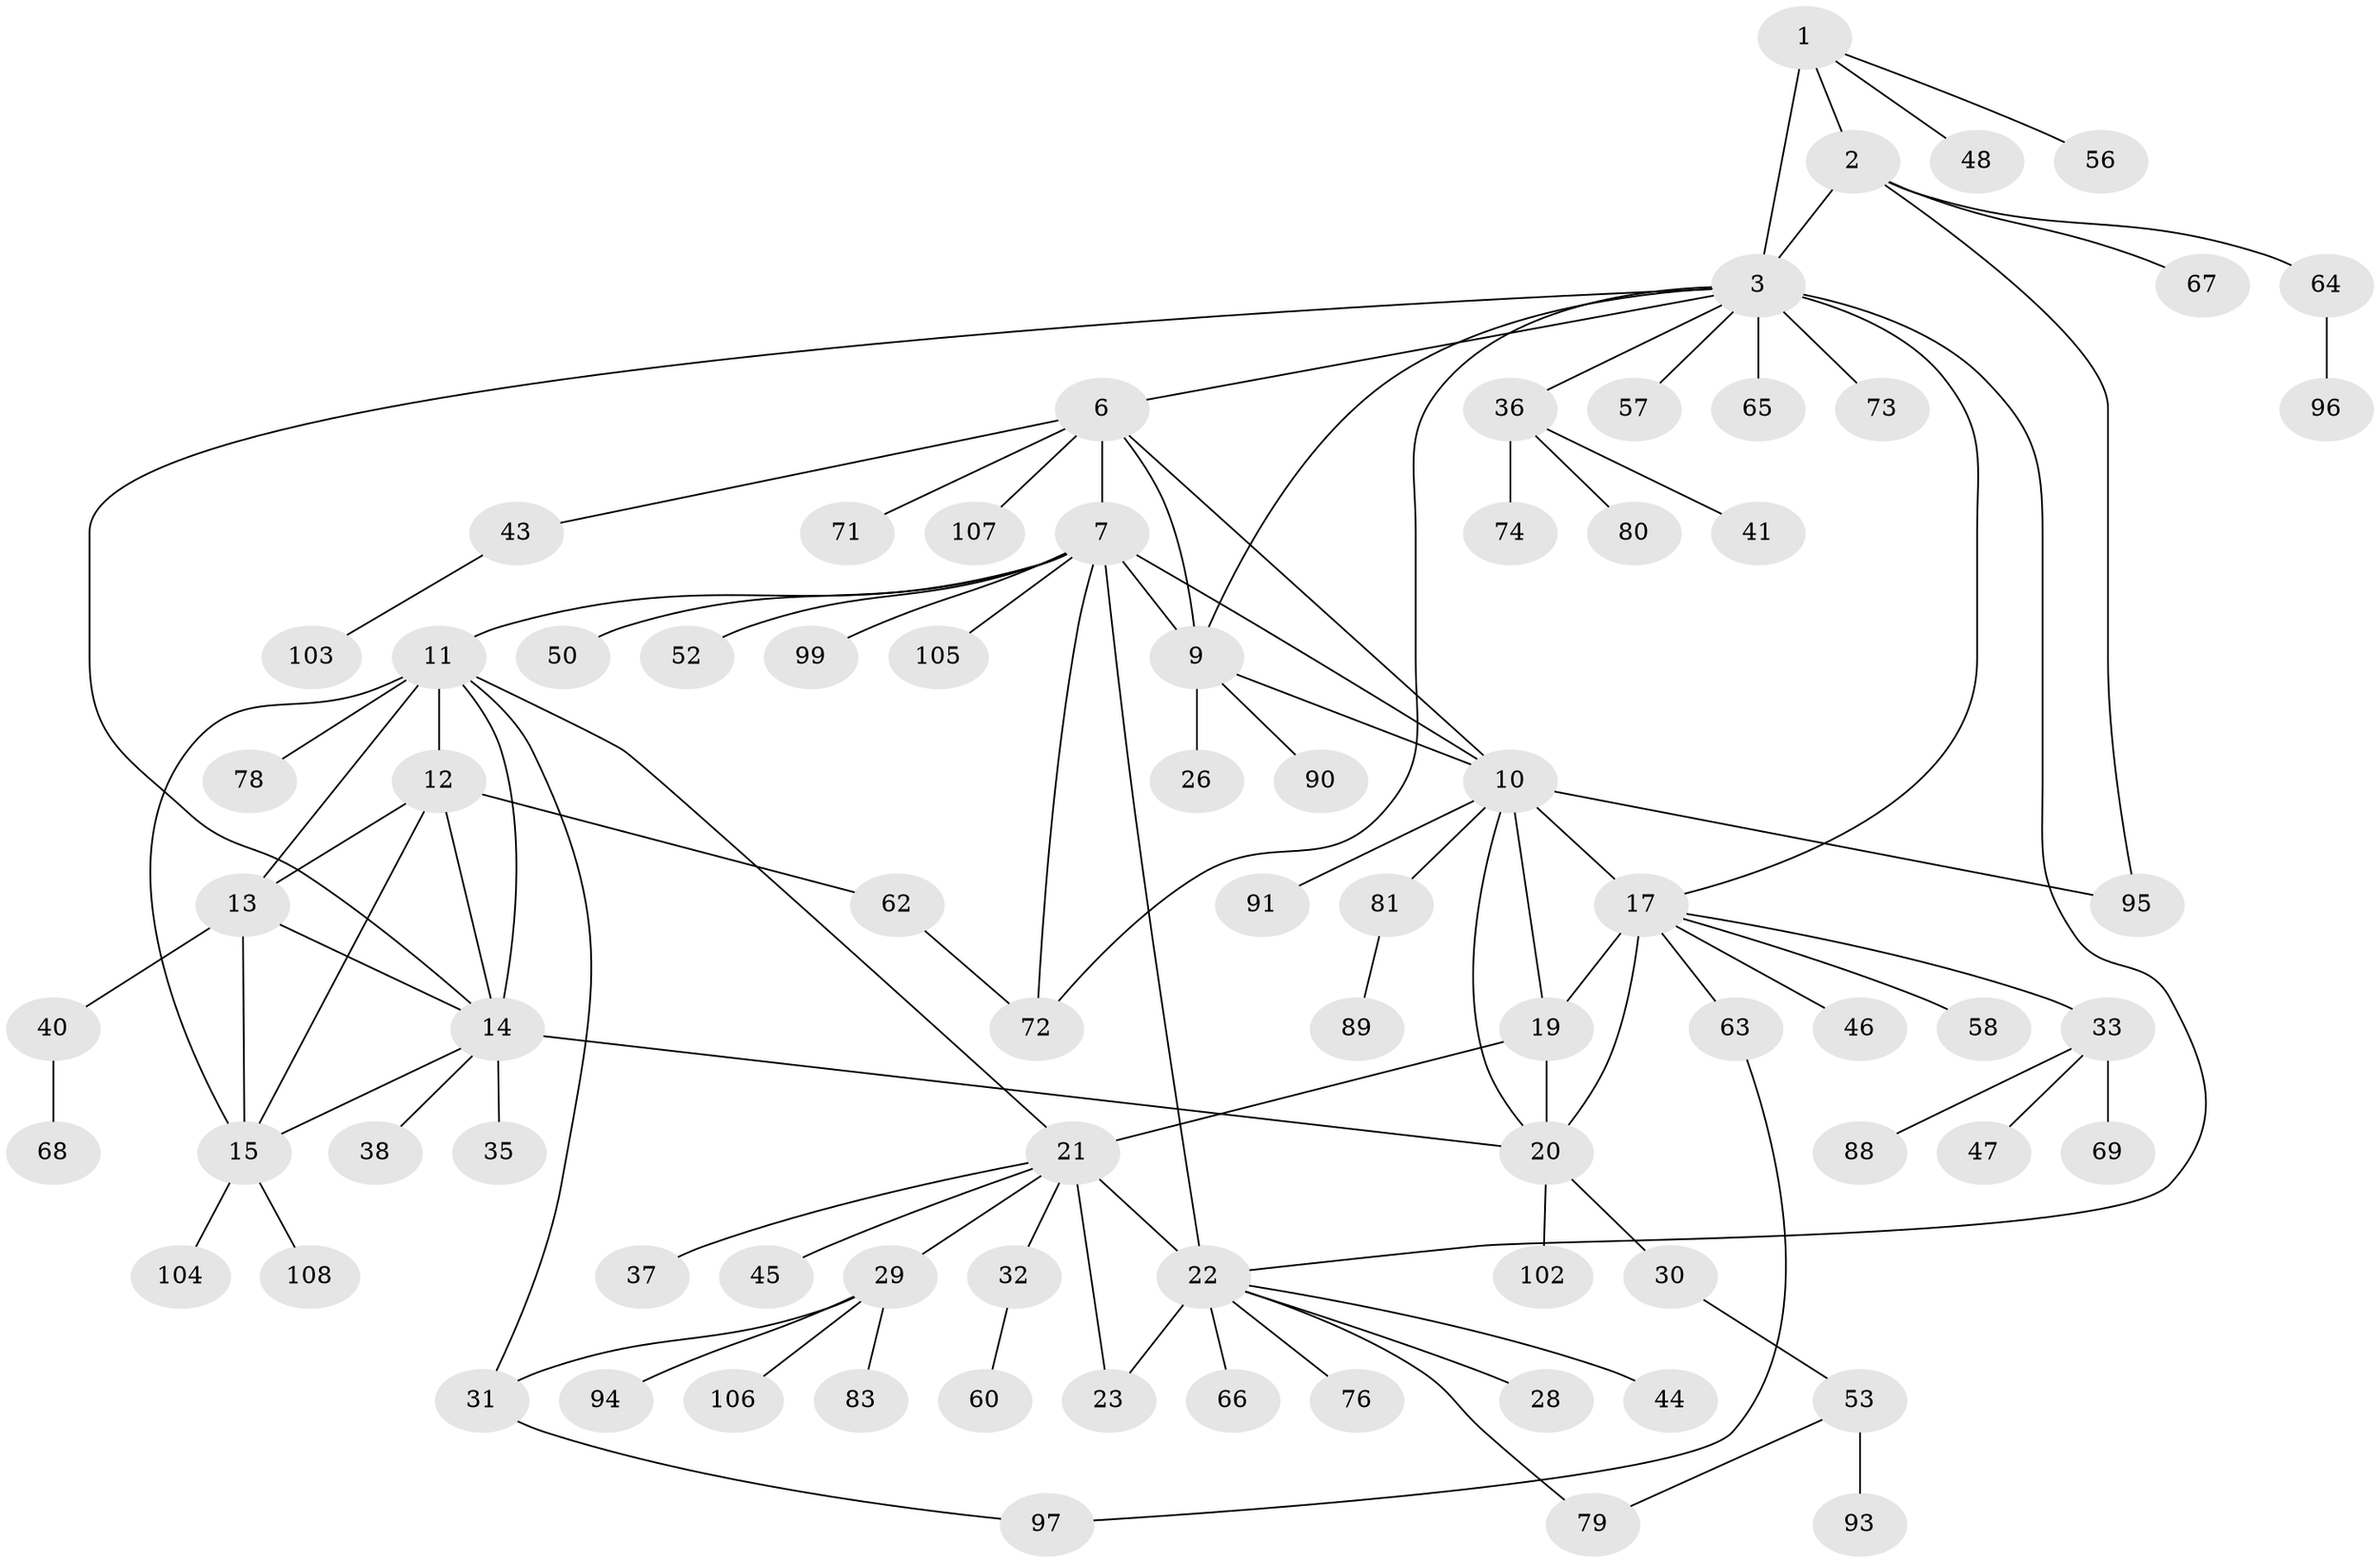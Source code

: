 // Generated by graph-tools (version 1.1) at 2025/24/03/03/25 07:24:09]
// undirected, 79 vertices, 105 edges
graph export_dot {
graph [start="1"]
  node [color=gray90,style=filled];
  1 [super="+4"];
  2 [super="+84"];
  3 [super="+5"];
  6;
  7 [super="+8"];
  9 [super="+27"];
  10 [super="+16"];
  11 [super="+61"];
  12 [super="+101"];
  13 [super="+87"];
  14 [super="+42"];
  15 [super="+77"];
  17 [super="+18"];
  19 [super="+51"];
  20 [super="+59"];
  21 [super="+24"];
  22 [super="+25"];
  23 [super="+39"];
  26;
  28;
  29 [super="+49"];
  30;
  31 [super="+34"];
  32;
  33 [super="+98"];
  35;
  36 [super="+54"];
  37;
  38;
  40 [super="+55"];
  41;
  43 [super="+92"];
  44;
  45;
  46;
  47;
  48;
  50;
  52;
  53 [super="+75"];
  56;
  57;
  58;
  60 [super="+70"];
  62;
  63;
  64 [super="+82"];
  65;
  66;
  67;
  68;
  69 [super="+85"];
  71;
  72 [super="+86"];
  73;
  74 [super="+100"];
  76;
  78;
  79;
  80;
  81;
  83;
  88;
  89;
  90;
  91;
  93;
  94;
  95 [super="+109"];
  96;
  97;
  99;
  102;
  103;
  104;
  105;
  106;
  107;
  108;
  1 -- 2 [weight=2];
  1 -- 3 [weight=4];
  1 -- 56;
  1 -- 48;
  2 -- 3 [weight=2];
  2 -- 64;
  2 -- 67;
  2 -- 95;
  3 -- 6;
  3 -- 14;
  3 -- 36;
  3 -- 57;
  3 -- 72;
  3 -- 22;
  3 -- 65;
  3 -- 17;
  3 -- 73;
  3 -- 9;
  6 -- 7 [weight=2];
  6 -- 9;
  6 -- 10;
  6 -- 43;
  6 -- 71;
  6 -- 107;
  7 -- 9 [weight=2];
  7 -- 10 [weight=2];
  7 -- 22;
  7 -- 50;
  7 -- 72;
  7 -- 99;
  7 -- 105;
  7 -- 52;
  7 -- 11;
  9 -- 10;
  9 -- 26;
  9 -- 90;
  10 -- 81;
  10 -- 17 [weight=2];
  10 -- 19;
  10 -- 20;
  10 -- 91;
  10 -- 95;
  11 -- 12;
  11 -- 13;
  11 -- 14;
  11 -- 15;
  11 -- 31;
  11 -- 78;
  11 -- 21;
  12 -- 13;
  12 -- 14;
  12 -- 15;
  12 -- 62;
  13 -- 14;
  13 -- 15;
  13 -- 40;
  14 -- 15;
  14 -- 20;
  14 -- 35;
  14 -- 38;
  15 -- 104;
  15 -- 108;
  17 -- 19 [weight=2];
  17 -- 20 [weight=2];
  17 -- 33;
  17 -- 46;
  17 -- 58;
  17 -- 63;
  19 -- 20;
  19 -- 21;
  20 -- 30;
  20 -- 102;
  21 -- 22 [weight=4];
  21 -- 23 [weight=2];
  21 -- 29;
  21 -- 32;
  21 -- 37;
  21 -- 45;
  22 -- 23 [weight=2];
  22 -- 28;
  22 -- 66;
  22 -- 44;
  22 -- 76;
  22 -- 79;
  29 -- 31;
  29 -- 83;
  29 -- 106;
  29 -- 94;
  30 -- 53;
  31 -- 97;
  32 -- 60;
  33 -- 47;
  33 -- 69;
  33 -- 88;
  36 -- 41;
  36 -- 74;
  36 -- 80;
  40 -- 68;
  43 -- 103;
  53 -- 79;
  53 -- 93;
  62 -- 72;
  63 -- 97;
  64 -- 96;
  81 -- 89;
}
